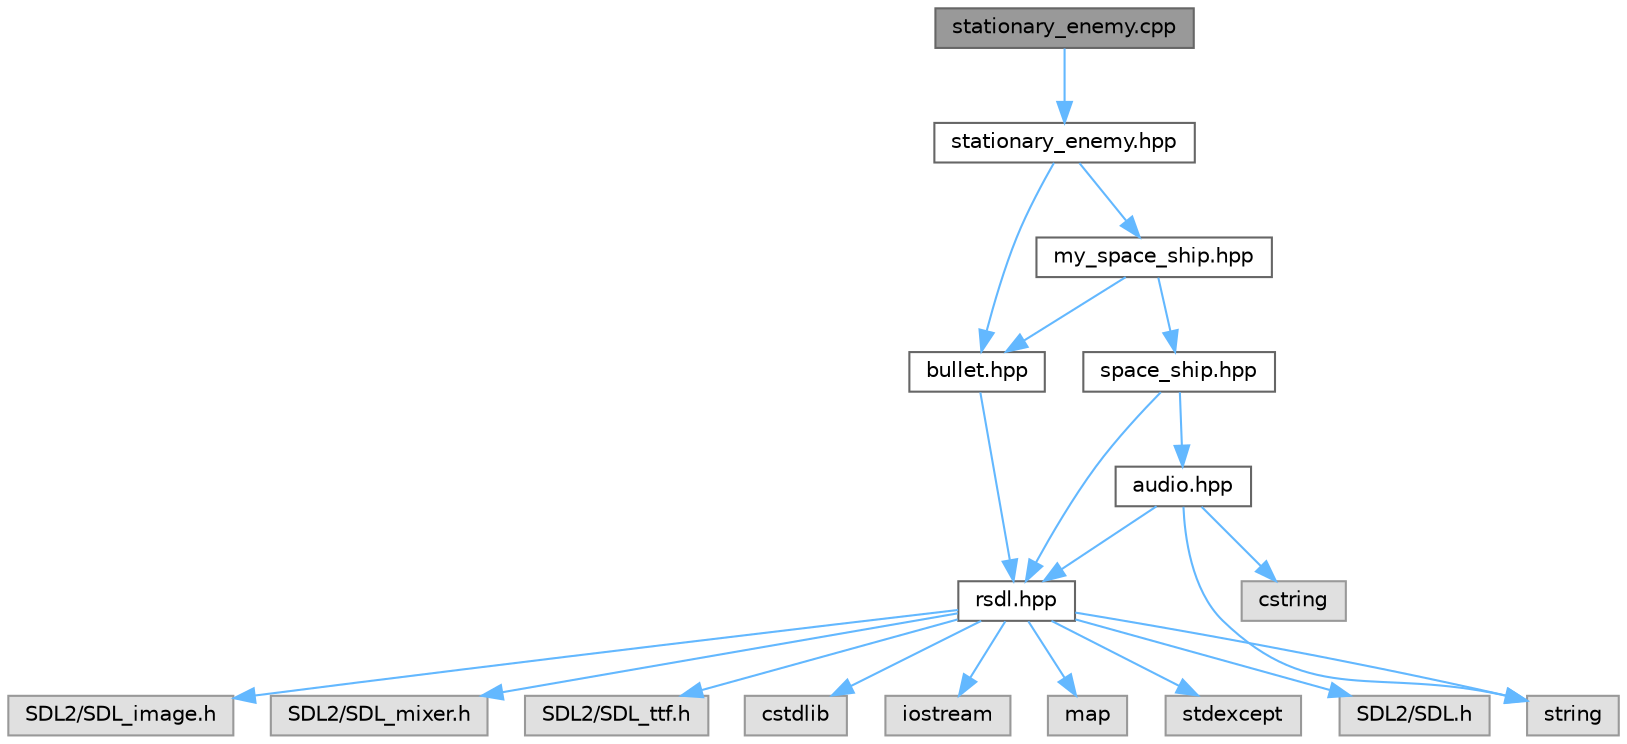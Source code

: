 digraph "stationary_enemy.cpp"
{
 // LATEX_PDF_SIZE
  bgcolor="transparent";
  edge [fontname=Helvetica,fontsize=10,labelfontname=Helvetica,labelfontsize=10];
  node [fontname=Helvetica,fontsize=10,shape=box,height=0.2,width=0.4];
  Node1 [id="Node000001",label="stationary_enemy.cpp",height=0.2,width=0.4,color="gray40", fillcolor="grey60", style="filled", fontcolor="black",tooltip=" "];
  Node1 -> Node2 [id="edge1_Node000001_Node000002",color="steelblue1",style="solid",tooltip=" "];
  Node2 [id="Node000002",label="stationary_enemy.hpp",height=0.2,width=0.4,color="grey40", fillcolor="white", style="filled",URL="$stationary__enemy_8hpp.html",tooltip=" "];
  Node2 -> Node3 [id="edge2_Node000002_Node000003",color="steelblue1",style="solid",tooltip=" "];
  Node3 [id="Node000003",label="my_space_ship.hpp",height=0.2,width=0.4,color="grey40", fillcolor="white", style="filled",URL="$my__space__ship_8hpp.html",tooltip=" "];
  Node3 -> Node4 [id="edge3_Node000003_Node000004",color="steelblue1",style="solid",tooltip=" "];
  Node4 [id="Node000004",label="space_ship.hpp",height=0.2,width=0.4,color="grey40", fillcolor="white", style="filled",URL="$space__ship_8hpp.html",tooltip=" "];
  Node4 -> Node5 [id="edge4_Node000004_Node000005",color="steelblue1",style="solid",tooltip=" "];
  Node5 [id="Node000005",label="rsdl.hpp",height=0.2,width=0.4,color="grey40", fillcolor="white", style="filled",URL="$rsdl_8hpp.html",tooltip=" "];
  Node5 -> Node6 [id="edge5_Node000005_Node000006",color="steelblue1",style="solid",tooltip=" "];
  Node6 [id="Node000006",label="SDL2/SDL.h",height=0.2,width=0.4,color="grey60", fillcolor="#E0E0E0", style="filled",tooltip=" "];
  Node5 -> Node7 [id="edge6_Node000005_Node000007",color="steelblue1",style="solid",tooltip=" "];
  Node7 [id="Node000007",label="SDL2/SDL_image.h",height=0.2,width=0.4,color="grey60", fillcolor="#E0E0E0", style="filled",tooltip=" "];
  Node5 -> Node8 [id="edge7_Node000005_Node000008",color="steelblue1",style="solid",tooltip=" "];
  Node8 [id="Node000008",label="SDL2/SDL_mixer.h",height=0.2,width=0.4,color="grey60", fillcolor="#E0E0E0", style="filled",tooltip=" "];
  Node5 -> Node9 [id="edge8_Node000005_Node000009",color="steelblue1",style="solid",tooltip=" "];
  Node9 [id="Node000009",label="SDL2/SDL_ttf.h",height=0.2,width=0.4,color="grey60", fillcolor="#E0E0E0", style="filled",tooltip=" "];
  Node5 -> Node10 [id="edge9_Node000005_Node000010",color="steelblue1",style="solid",tooltip=" "];
  Node10 [id="Node000010",label="cstdlib",height=0.2,width=0.4,color="grey60", fillcolor="#E0E0E0", style="filled",tooltip=" "];
  Node5 -> Node11 [id="edge10_Node000005_Node000011",color="steelblue1",style="solid",tooltip=" "];
  Node11 [id="Node000011",label="iostream",height=0.2,width=0.4,color="grey60", fillcolor="#E0E0E0", style="filled",tooltip=" "];
  Node5 -> Node12 [id="edge11_Node000005_Node000012",color="steelblue1",style="solid",tooltip=" "];
  Node12 [id="Node000012",label="map",height=0.2,width=0.4,color="grey60", fillcolor="#E0E0E0", style="filled",tooltip=" "];
  Node5 -> Node13 [id="edge12_Node000005_Node000013",color="steelblue1",style="solid",tooltip=" "];
  Node13 [id="Node000013",label="stdexcept",height=0.2,width=0.4,color="grey60", fillcolor="#E0E0E0", style="filled",tooltip=" "];
  Node5 -> Node14 [id="edge13_Node000005_Node000014",color="steelblue1",style="solid",tooltip=" "];
  Node14 [id="Node000014",label="string",height=0.2,width=0.4,color="grey60", fillcolor="#E0E0E0", style="filled",tooltip=" "];
  Node4 -> Node15 [id="edge14_Node000004_Node000015",color="steelblue1",style="solid",tooltip=" "];
  Node15 [id="Node000015",label="audio.hpp",height=0.2,width=0.4,color="grey40", fillcolor="white", style="filled",URL="$audio_8hpp.html",tooltip=" "];
  Node15 -> Node5 [id="edge15_Node000015_Node000005",color="steelblue1",style="solid",tooltip=" "];
  Node15 -> Node14 [id="edge16_Node000015_Node000014",color="steelblue1",style="solid",tooltip=" "];
  Node15 -> Node16 [id="edge17_Node000015_Node000016",color="steelblue1",style="solid",tooltip=" "];
  Node16 [id="Node000016",label="cstring",height=0.2,width=0.4,color="grey60", fillcolor="#E0E0E0", style="filled",tooltip=" "];
  Node3 -> Node17 [id="edge18_Node000003_Node000017",color="steelblue1",style="solid",tooltip=" "];
  Node17 [id="Node000017",label="bullet.hpp",height=0.2,width=0.4,color="grey40", fillcolor="white", style="filled",URL="$bullet_8hpp.html",tooltip=" "];
  Node17 -> Node5 [id="edge19_Node000017_Node000005",color="steelblue1",style="solid",tooltip=" "];
  Node2 -> Node17 [id="edge20_Node000002_Node000017",color="steelblue1",style="solid",tooltip=" "];
}
